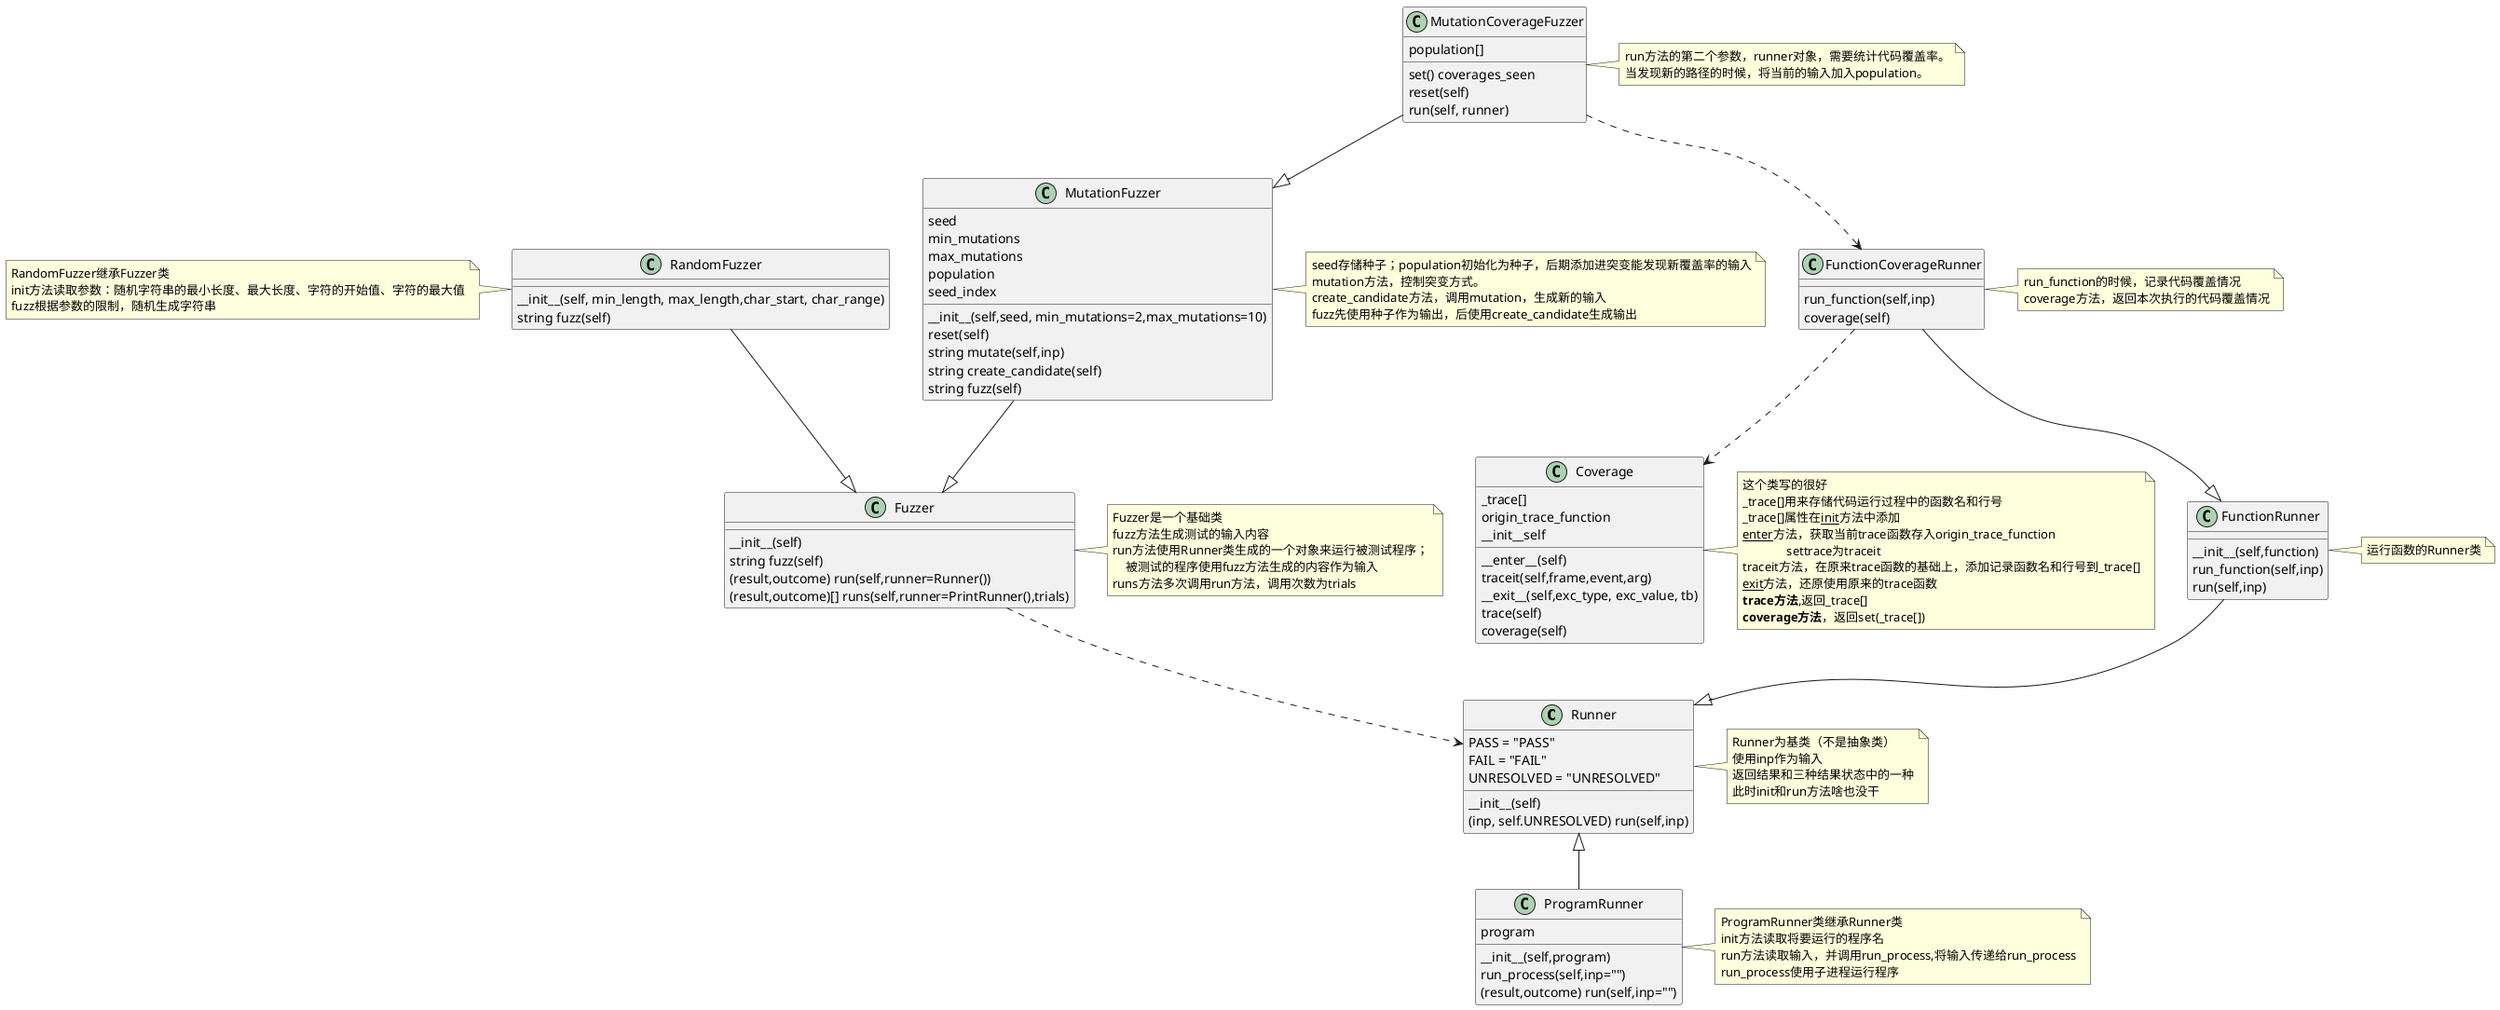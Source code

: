 @startuml 4_mutation_based_fuzzing

' 图片导出参数设置
' scale max 1024 width
' scale max 800 height
' scale 3840×2400

''''''' 基本的框架 ''''''''''''''

class Runner{
    PASS = "PASS"
    FAIL = "FAIL"
    UNRESOLVED = "UNRESOLVED"
    __init__(self)
    (inp, self.UNRESOLVED) run(self,inp)
}
note right of Runner
    Runner为基类（不是抽象类）
    使用inp作为输入
    返回结果和三种结果状态中的一种
    此时init和run方法啥也没干
end note


class ProgramRunner{
    program
    __init__(self,program)
    run_process(self,inp="")
    (result,outcome) run(self,inp="")
}
Runner <|-- ProgramRunner
note right of ProgramRunner
    ProgramRunner类继承Runner类
    init方法读取将要运行的程序名
    run方法读取输入，并调用run_process,将输入传递给run_process
    run_process使用子进程运行程序
end note


class Fuzzer{
    __init__(self)
    string fuzz(self)
    (result,outcome) run(self,runner=Runner())
    (result,outcome)[] runs(self,runner=PrintRunner(),trials)
}
Fuzzer ..> Runner
note right of Fuzzer
    Fuzzer是一个基础类
    fuzz方法生成测试的输入内容
    run方法使用Runner类生成的一个对象来运行被测试程序；
        被测试的程序使用fuzz方法生成的内容作为输入
    runs方法多次调用run方法，调用次数为trials
end note

class RandomFuzzer{
    __init__(self, min_length, max_length,char_start, char_range)
    string fuzz(self)
}
RandomFuzzer --|> Fuzzer
note left of RandomFuzzer
    RandomFuzzer继承Fuzzer类
    init方法读取参数：随机字符串的最小长度、最大长度、字符的开始值、字符的最大值
    fuzz根据参数的限制，随机生成字符串
end note


''''''''''' 代码覆盖率 ''''''''''

class Coverage{
    _trace[]
    origin_trace_function
    __init__self
    __enter__(self)
    traceit(self,frame,event,arg)
    __exit__(self,exc_type, exc_value, tb)
    trace(self)
    coverage(self)
}
note right of Coverage
    这个类写的很好
    _trace[]用来存储代码运行过程中的函数名和行号
    _trace[]属性在__init__方法中添加
    __enter__方法，获取当前trace函数存入origin_trace_function
                  settrace为traceit
    traceit方法，在原来trace函数的基础上，添加记录函数名和行号到_trace[]
    __exit__方法，还原使用原来的trace函数
    <b>trace方法</b>,返回_trace[]
    <b>coverage方法</b>，返回set(_trace[])
end note



''''''''''' 基于突变的模糊测试 '''''''''''''''''
class MutationFuzzer{
    seed
    min_mutations
    max_mutations
    population
    seed_index
    __init__(self,seed, min_mutations=2,max_mutations=10)
    reset(self)
    string mutate(self,inp)
    string create_candidate(self)
    string fuzz(self)
}
MutationFuzzer --|> Fuzzer
note right of MutationFuzzer
    seed存储种子；population初始化为种子，后期添加进突变能发现新覆盖率的输入
    mutation方法，控制突变方式。
    create_candidate方法，调用mutation，生成新的输入
    fuzz先使用种子作为输出，后使用create_candidate生成输出
end note

class MutationCoverageFuzzer{
    set() coverages_seen
    population[]
    reset(self)
    run(self, runner)
}
note right of MutationCoverageFuzzer
    run方法的第二个参数，runner对象，需要统计代码覆盖率。
    当发现新的路径的时候，将当前的输入加入population。
end note

class FunctionRunner{
    __init__(self,function)
    run_function(self,inp)
    run(self,inp)
}
note right of FunctionRunner
    运行函数的Runner类
end note

class FunctionCoverageRunner{
    run_function(self,inp)
    coverage(self)
}
note right of FunctionCoverageRunner
    run_function的时候，记录代码覆盖情况
    coverage方法，返回本次执行的代码覆盖情况
end note

MutationCoverageFuzzer --|> MutationFuzzer
MutationCoverageFuzzer ..> FunctionCoverageRunner
FunctionCoverageRunner --|> FunctionRunner
FunctionCoverageRunner ..> Coverage
FunctionRunner --|> Runner


@enduml

